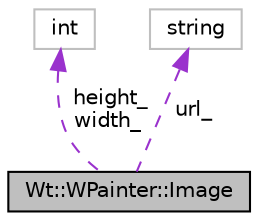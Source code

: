 digraph "Wt::WPainter::Image"
{
 // LATEX_PDF_SIZE
  edge [fontname="Helvetica",fontsize="10",labelfontname="Helvetica",labelfontsize="10"];
  node [fontname="Helvetica",fontsize="10",shape=record];
  Node1 [label="Wt::WPainter::Image",height=0.2,width=0.4,color="black", fillcolor="grey75", style="filled", fontcolor="black",tooltip="An image that can be rendered on a WPainter."];
  Node2 -> Node1 [dir="back",color="darkorchid3",fontsize="10",style="dashed",label=" height_\nwidth_" ,fontname="Helvetica"];
  Node2 [label="int",height=0.2,width=0.4,color="grey75", fillcolor="white", style="filled",tooltip=" "];
  Node3 -> Node1 [dir="back",color="darkorchid3",fontsize="10",style="dashed",label=" url_" ,fontname="Helvetica"];
  Node3 [label="string",height=0.2,width=0.4,color="grey75", fillcolor="white", style="filled",tooltip=" "];
}
